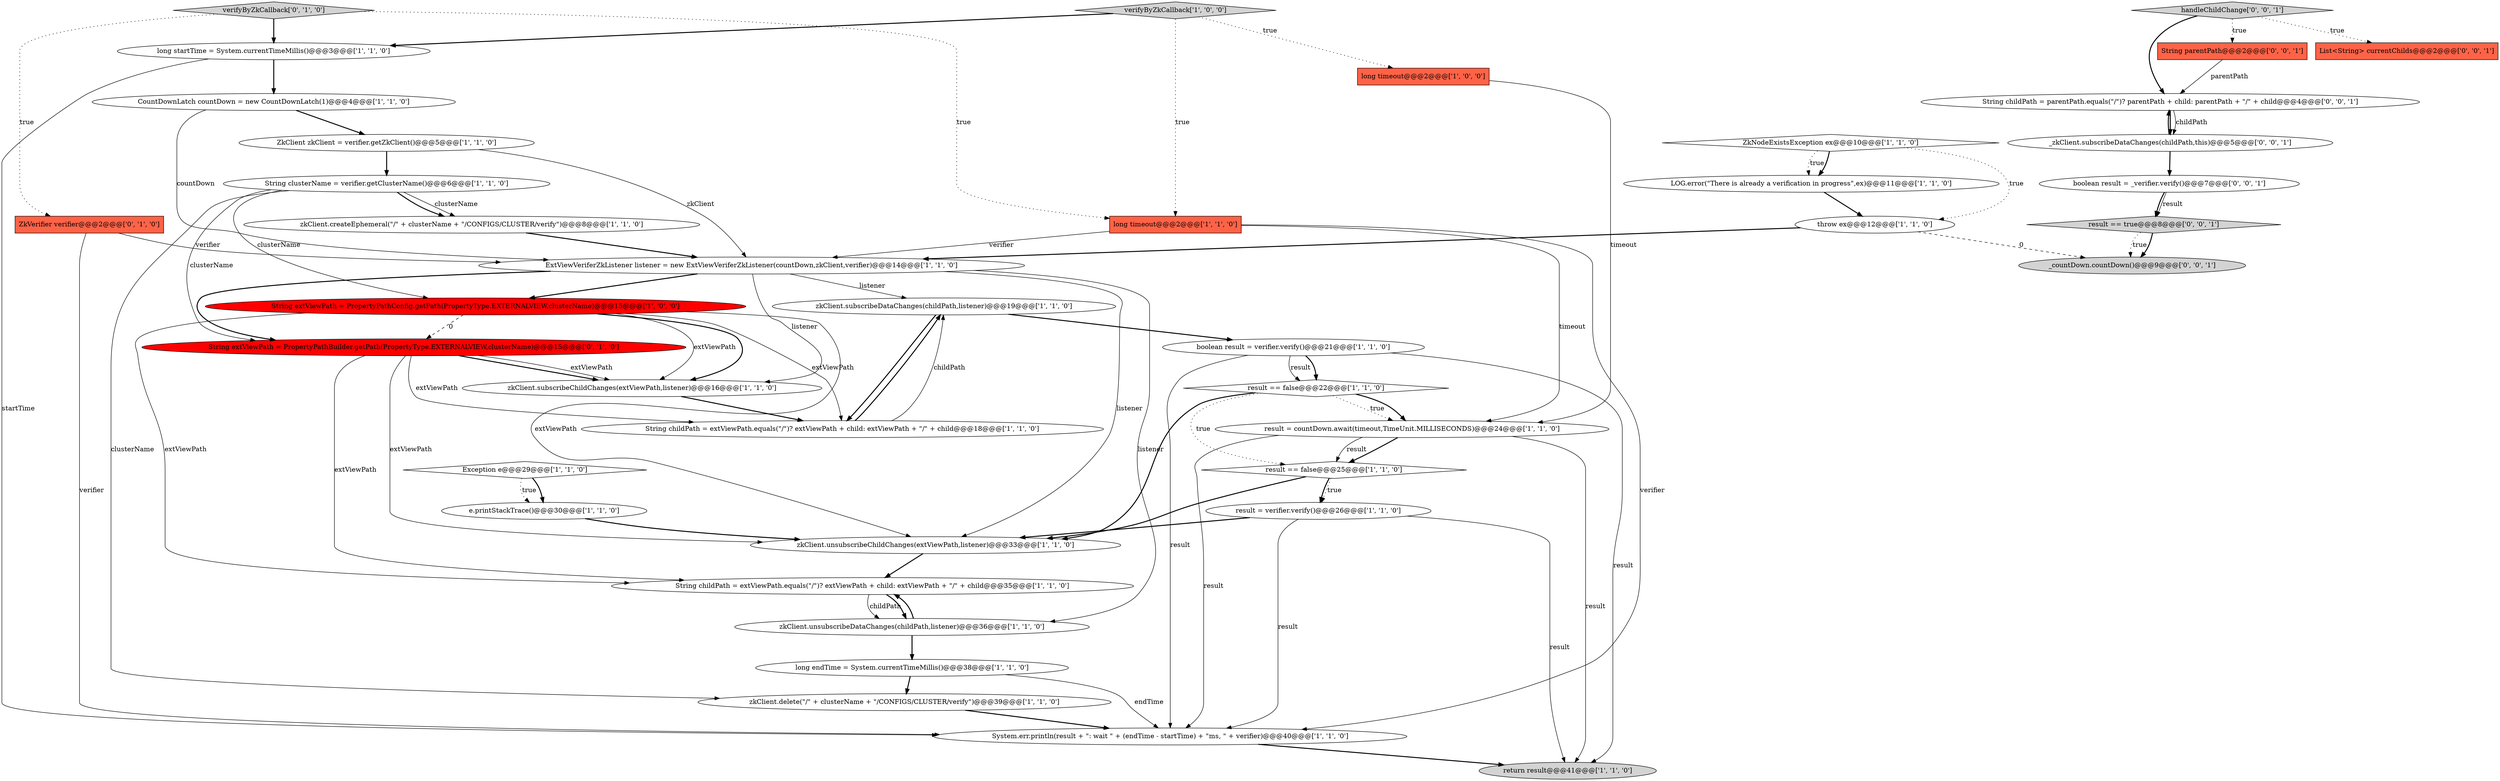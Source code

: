 digraph {
40 [style = filled, label = "String childPath = parentPath.equals(\"/\")? parentPath + child: parentPath + \"/\" + child@@@4@@@['0', '0', '1']", fillcolor = white, shape = ellipse image = "AAA0AAABBB3BBB"];
7 [style = filled, label = "verifyByZkCallback['1', '0', '0']", fillcolor = lightgray, shape = diamond image = "AAA0AAABBB1BBB"];
13 [style = filled, label = "long startTime = System.currentTimeMillis()@@@3@@@['1', '1', '0']", fillcolor = white, shape = ellipse image = "AAA0AAABBB1BBB"];
34 [style = filled, label = "_zkClient.subscribeDataChanges(childPath,this)@@@5@@@['0', '0', '1']", fillcolor = white, shape = ellipse image = "AAA0AAABBB3BBB"];
29 [style = filled, label = "zkClient.subscribeDataChanges(childPath,listener)@@@19@@@['1', '1', '0']", fillcolor = white, shape = ellipse image = "AAA0AAABBB1BBB"];
2 [style = filled, label = "LOG.error(\"There is already a verification in progress\",ex)@@@11@@@['1', '1', '0']", fillcolor = white, shape = ellipse image = "AAA0AAABBB1BBB"];
19 [style = filled, label = "boolean result = verifier.verify()@@@21@@@['1', '1', '0']", fillcolor = white, shape = ellipse image = "AAA0AAABBB1BBB"];
6 [style = filled, label = "zkClient.subscribeChildChanges(extViewPath,listener)@@@16@@@['1', '1', '0']", fillcolor = white, shape = ellipse image = "AAA0AAABBB1BBB"];
30 [style = filled, label = "verifyByZkCallback['0', '1', '0']", fillcolor = lightgray, shape = diamond image = "AAA0AAABBB2BBB"];
35 [style = filled, label = "boolean result = _verifier.verify()@@@7@@@['0', '0', '1']", fillcolor = white, shape = ellipse image = "AAA0AAABBB3BBB"];
14 [style = filled, label = "long timeout@@@2@@@['1', '0', '0']", fillcolor = tomato, shape = box image = "AAA0AAABBB1BBB"];
12 [style = filled, label = "result = countDown.await(timeout,TimeUnit.MILLISECONDS)@@@24@@@['1', '1', '0']", fillcolor = white, shape = ellipse image = "AAA0AAABBB1BBB"];
15 [style = filled, label = "result == false@@@22@@@['1', '1', '0']", fillcolor = white, shape = diamond image = "AAA0AAABBB1BBB"];
39 [style = filled, label = "result == true@@@8@@@['0', '0', '1']", fillcolor = lightgray, shape = diamond image = "AAA0AAABBB3BBB"];
8 [style = filled, label = "zkClient.unsubscribeDataChanges(childPath,listener)@@@36@@@['1', '1', '0']", fillcolor = white, shape = ellipse image = "AAA0AAABBB1BBB"];
26 [style = filled, label = "Exception e@@@29@@@['1', '1', '0']", fillcolor = white, shape = diamond image = "AAA0AAABBB1BBB"];
28 [style = filled, label = "System.err.println(result + \": wait \" + (endTime - startTime) + \"ms, \" + verifier)@@@40@@@['1', '1', '0']", fillcolor = white, shape = ellipse image = "AAA0AAABBB1BBB"];
38 [style = filled, label = "String parentPath@@@2@@@['0', '0', '1']", fillcolor = tomato, shape = box image = "AAA0AAABBB3BBB"];
24 [style = filled, label = "result = verifier.verify()@@@26@@@['1', '1', '0']", fillcolor = white, shape = ellipse image = "AAA0AAABBB1BBB"];
17 [style = filled, label = "String childPath = extViewPath.equals(\"/\")? extViewPath + child: extViewPath + \"/\" + child@@@35@@@['1', '1', '0']", fillcolor = white, shape = ellipse image = "AAA0AAABBB1BBB"];
25 [style = filled, label = "CountDownLatch countDown = new CountDownLatch(1)@@@4@@@['1', '1', '0']", fillcolor = white, shape = ellipse image = "AAA0AAABBB1BBB"];
10 [style = filled, label = "zkClient.delete(\"/\" + clusterName + \"/CONFIGS/CLUSTER/verify\")@@@39@@@['1', '1', '0']", fillcolor = white, shape = ellipse image = "AAA0AAABBB1BBB"];
32 [style = filled, label = "String extViewPath = PropertyPathBuilder.getPath(PropertyType.EXTERNALVIEW,clusterName)@@@15@@@['0', '1', '0']", fillcolor = red, shape = ellipse image = "AAA1AAABBB2BBB"];
20 [style = filled, label = "ExtViewVeriferZkListener listener = new ExtViewVeriferZkListener(countDown,zkClient,verifier)@@@14@@@['1', '1', '0']", fillcolor = white, shape = ellipse image = "AAA0AAABBB1BBB"];
36 [style = filled, label = "_countDown.countDown()@@@9@@@['0', '0', '1']", fillcolor = lightgray, shape = ellipse image = "AAA0AAABBB3BBB"];
37 [style = filled, label = "List<String> currentChilds@@@2@@@['0', '0', '1']", fillcolor = tomato, shape = box image = "AAA0AAABBB3BBB"];
4 [style = filled, label = "zkClient.unsubscribeChildChanges(extViewPath,listener)@@@33@@@['1', '1', '0']", fillcolor = white, shape = ellipse image = "AAA0AAABBB1BBB"];
22 [style = filled, label = "long timeout@@@2@@@['1', '1', '0']", fillcolor = tomato, shape = box image = "AAA0AAABBB1BBB"];
11 [style = filled, label = "ZkClient zkClient = verifier.getZkClient()@@@5@@@['1', '1', '0']", fillcolor = white, shape = ellipse image = "AAA0AAABBB1BBB"];
27 [style = filled, label = "String childPath = extViewPath.equals(\"/\")? extViewPath + child: extViewPath + \"/\" + child@@@18@@@['1', '1', '0']", fillcolor = white, shape = ellipse image = "AAA0AAABBB1BBB"];
31 [style = filled, label = "ZkVerifier verifier@@@2@@@['0', '1', '0']", fillcolor = tomato, shape = box image = "AAA0AAABBB2BBB"];
9 [style = filled, label = "e.printStackTrace()@@@30@@@['1', '1', '0']", fillcolor = white, shape = ellipse image = "AAA0AAABBB1BBB"];
23 [style = filled, label = "ZkNodeExistsException ex@@@10@@@['1', '1', '0']", fillcolor = white, shape = diamond image = "AAA0AAABBB1BBB"];
0 [style = filled, label = "String extViewPath = PropertyPathConfig.getPath(PropertyType.EXTERNALVIEW,clusterName)@@@15@@@['1', '0', '0']", fillcolor = red, shape = ellipse image = "AAA1AAABBB1BBB"];
33 [style = filled, label = "handleChildChange['0', '0', '1']", fillcolor = lightgray, shape = diamond image = "AAA0AAABBB3BBB"];
5 [style = filled, label = "result == false@@@25@@@['1', '1', '0']", fillcolor = white, shape = diamond image = "AAA0AAABBB1BBB"];
16 [style = filled, label = "throw ex@@@12@@@['1', '1', '0']", fillcolor = white, shape = ellipse image = "AAA0AAABBB1BBB"];
3 [style = filled, label = "long endTime = System.currentTimeMillis()@@@38@@@['1', '1', '0']", fillcolor = white, shape = ellipse image = "AAA0AAABBB1BBB"];
1 [style = filled, label = "return result@@@41@@@['1', '1', '0']", fillcolor = lightgray, shape = ellipse image = "AAA0AAABBB1BBB"];
21 [style = filled, label = "zkClient.createEphemeral(\"/\" + clusterName + \"/CONFIGS/CLUSTER/verify\")@@@8@@@['1', '1', '0']", fillcolor = white, shape = ellipse image = "AAA0AAABBB1BBB"];
18 [style = filled, label = "String clusterName = verifier.getClusterName()@@@6@@@['1', '1', '0']", fillcolor = white, shape = ellipse image = "AAA0AAABBB1BBB"];
0->17 [style = solid, label="extViewPath"];
39->36 [style = dotted, label="true"];
30->13 [style = bold, label=""];
12->5 [style = bold, label=""];
27->29 [style = solid, label="childPath"];
20->0 [style = bold, label=""];
26->9 [style = bold, label=""];
12->5 [style = solid, label="result"];
3->28 [style = solid, label="endTime"];
32->6 [style = bold, label=""];
18->21 [style = solid, label="clusterName"];
17->8 [style = solid, label="childPath"];
5->24 [style = dotted, label="true"];
32->17 [style = solid, label="extViewPath"];
31->28 [style = solid, label="verifier"];
19->15 [style = bold, label=""];
33->37 [style = dotted, label="true"];
2->16 [style = bold, label=""];
13->25 [style = bold, label=""];
22->20 [style = solid, label="verifier"];
13->28 [style = solid, label="startTime"];
40->34 [style = bold, label=""];
26->9 [style = dotted, label="true"];
20->4 [style = solid, label="listener"];
23->2 [style = dotted, label="true"];
11->18 [style = bold, label=""];
19->1 [style = solid, label="result"];
8->17 [style = bold, label=""];
3->10 [style = bold, label=""];
29->27 [style = bold, label=""];
0->6 [style = solid, label="extViewPath"];
31->20 [style = solid, label="verifier"];
0->27 [style = solid, label="extViewPath"];
24->28 [style = solid, label="result"];
15->12 [style = dotted, label="true"];
15->12 [style = bold, label=""];
33->38 [style = dotted, label="true"];
34->35 [style = bold, label=""];
11->20 [style = solid, label="zkClient"];
27->29 [style = bold, label=""];
7->22 [style = dotted, label="true"];
16->20 [style = bold, label=""];
32->6 [style = solid, label="extViewPath"];
23->16 [style = dotted, label="true"];
12->28 [style = solid, label="result"];
17->8 [style = bold, label=""];
15->5 [style = dotted, label="true"];
18->32 [style = solid, label="clusterName"];
4->17 [style = bold, label=""];
34->40 [style = bold, label=""];
19->15 [style = solid, label="result"];
8->3 [style = bold, label=""];
35->39 [style = bold, label=""];
0->4 [style = solid, label="extViewPath"];
6->27 [style = bold, label=""];
29->19 [style = bold, label=""];
22->12 [style = solid, label="timeout"];
5->24 [style = bold, label=""];
5->4 [style = bold, label=""];
16->36 [style = dashed, label="0"];
12->1 [style = solid, label="result"];
14->12 [style = solid, label="timeout"];
18->10 [style = solid, label="clusterName"];
23->2 [style = bold, label=""];
18->21 [style = bold, label=""];
38->40 [style = solid, label="parentPath"];
35->39 [style = solid, label="result"];
30->31 [style = dotted, label="true"];
7->13 [style = bold, label=""];
10->28 [style = bold, label=""];
24->1 [style = solid, label="result"];
0->6 [style = bold, label=""];
9->4 [style = bold, label=""];
0->32 [style = dashed, label="0"];
20->8 [style = solid, label="listener"];
22->28 [style = solid, label="verifier"];
20->32 [style = bold, label=""];
32->4 [style = solid, label="extViewPath"];
28->1 [style = bold, label=""];
20->6 [style = solid, label="listener"];
25->20 [style = solid, label="countDown"];
24->4 [style = bold, label=""];
21->20 [style = bold, label=""];
33->40 [style = bold, label=""];
19->28 [style = solid, label="result"];
18->0 [style = solid, label="clusterName"];
20->29 [style = solid, label="listener"];
25->11 [style = bold, label=""];
15->4 [style = bold, label=""];
40->34 [style = solid, label="childPath"];
30->22 [style = dotted, label="true"];
39->36 [style = bold, label=""];
32->27 [style = solid, label="extViewPath"];
7->14 [style = dotted, label="true"];
}
